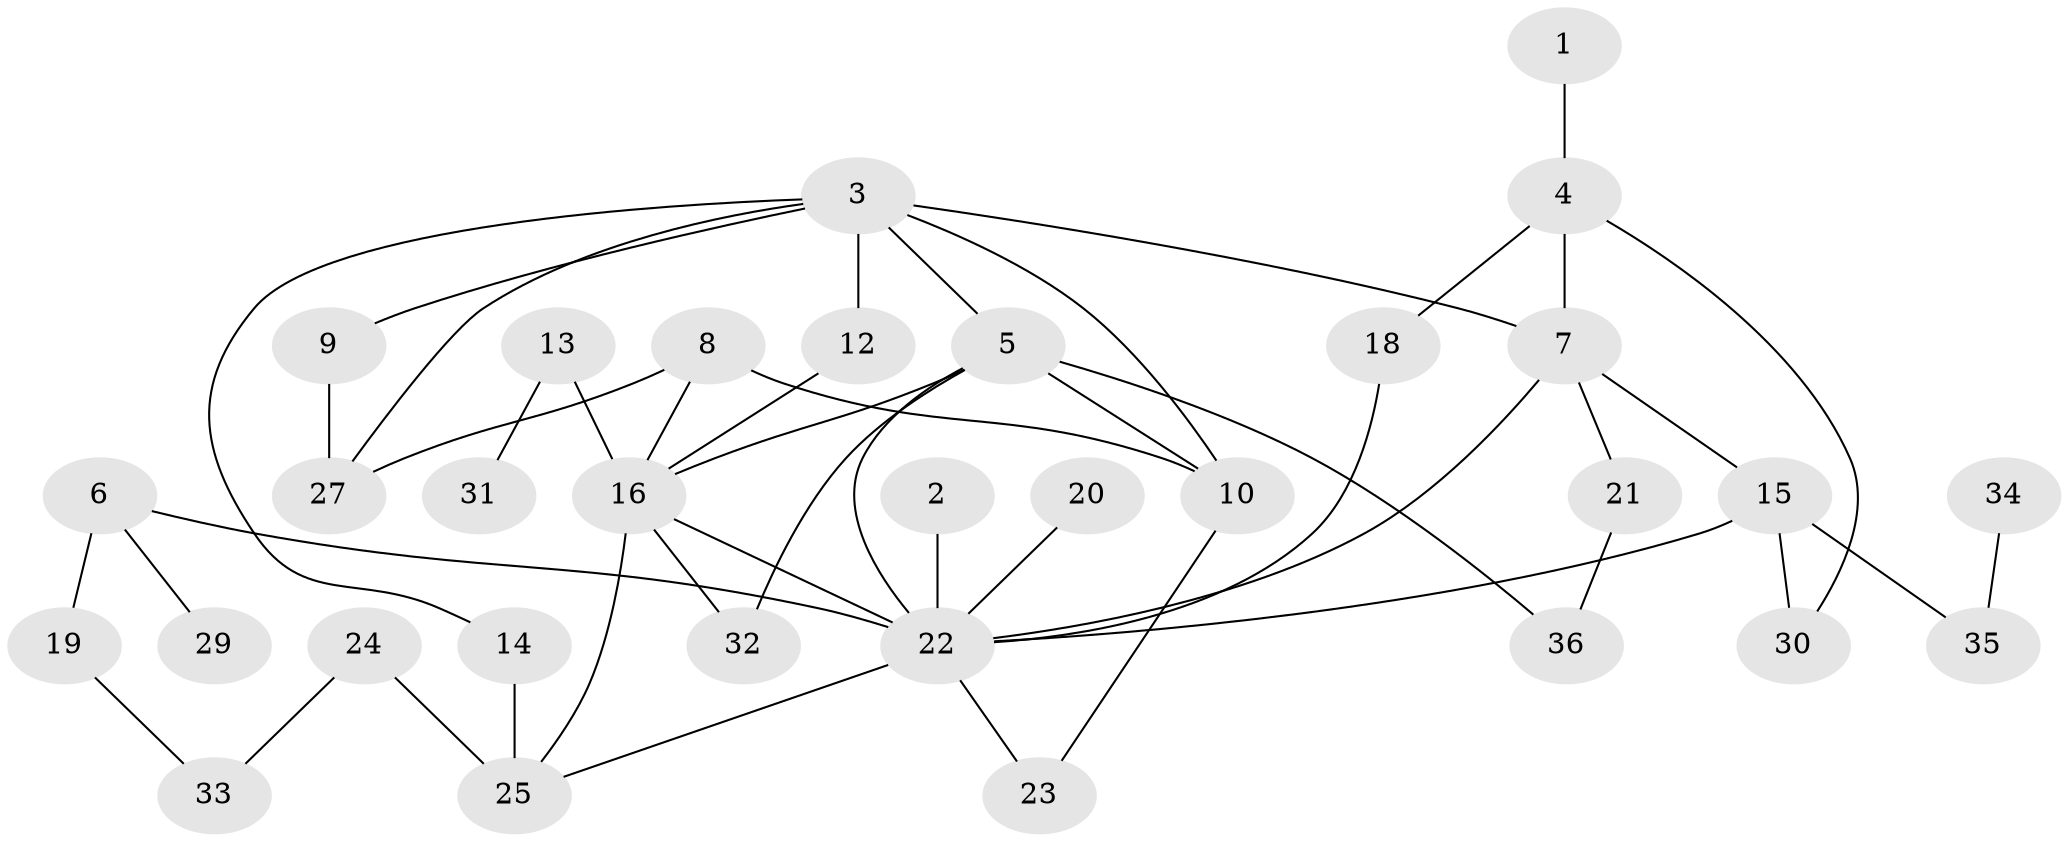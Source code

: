 // original degree distribution, {1: 0.2191780821917808, 2: 0.3150684931506849, 4: 0.1506849315068493, 3: 0.2054794520547945, 0: 0.0547945205479452, 6: 0.0410958904109589, 5: 0.0136986301369863}
// Generated by graph-tools (version 1.1) at 2025/33/03/09/25 02:33:54]
// undirected, 32 vertices, 47 edges
graph export_dot {
graph [start="1"]
  node [color=gray90,style=filled];
  1;
  2;
  3;
  4;
  5;
  6;
  7;
  8;
  9;
  10;
  12;
  13;
  14;
  15;
  16;
  18;
  19;
  20;
  21;
  22;
  23;
  24;
  25;
  27;
  29;
  30;
  31;
  32;
  33;
  34;
  35;
  36;
  1 -- 4 [weight=1.0];
  2 -- 22 [weight=1.0];
  3 -- 5 [weight=1.0];
  3 -- 7 [weight=1.0];
  3 -- 9 [weight=1.0];
  3 -- 10 [weight=1.0];
  3 -- 12 [weight=1.0];
  3 -- 14 [weight=1.0];
  3 -- 27 [weight=1.0];
  4 -- 7 [weight=2.0];
  4 -- 18 [weight=1.0];
  4 -- 30 [weight=1.0];
  5 -- 10 [weight=1.0];
  5 -- 16 [weight=1.0];
  5 -- 22 [weight=1.0];
  5 -- 32 [weight=1.0];
  5 -- 36 [weight=1.0];
  6 -- 19 [weight=1.0];
  6 -- 22 [weight=1.0];
  6 -- 29 [weight=1.0];
  7 -- 15 [weight=1.0];
  7 -- 21 [weight=1.0];
  7 -- 22 [weight=1.0];
  8 -- 10 [weight=1.0];
  8 -- 16 [weight=1.0];
  8 -- 27 [weight=1.0];
  9 -- 27 [weight=1.0];
  10 -- 23 [weight=1.0];
  12 -- 16 [weight=1.0];
  13 -- 16 [weight=1.0];
  13 -- 31 [weight=1.0];
  14 -- 25 [weight=2.0];
  15 -- 22 [weight=1.0];
  15 -- 30 [weight=1.0];
  15 -- 35 [weight=1.0];
  16 -- 22 [weight=2.0];
  16 -- 25 [weight=1.0];
  16 -- 32 [weight=1.0];
  18 -- 22 [weight=1.0];
  19 -- 33 [weight=1.0];
  20 -- 22 [weight=1.0];
  21 -- 36 [weight=1.0];
  22 -- 23 [weight=1.0];
  22 -- 25 [weight=1.0];
  24 -- 25 [weight=1.0];
  24 -- 33 [weight=1.0];
  34 -- 35 [weight=1.0];
}
